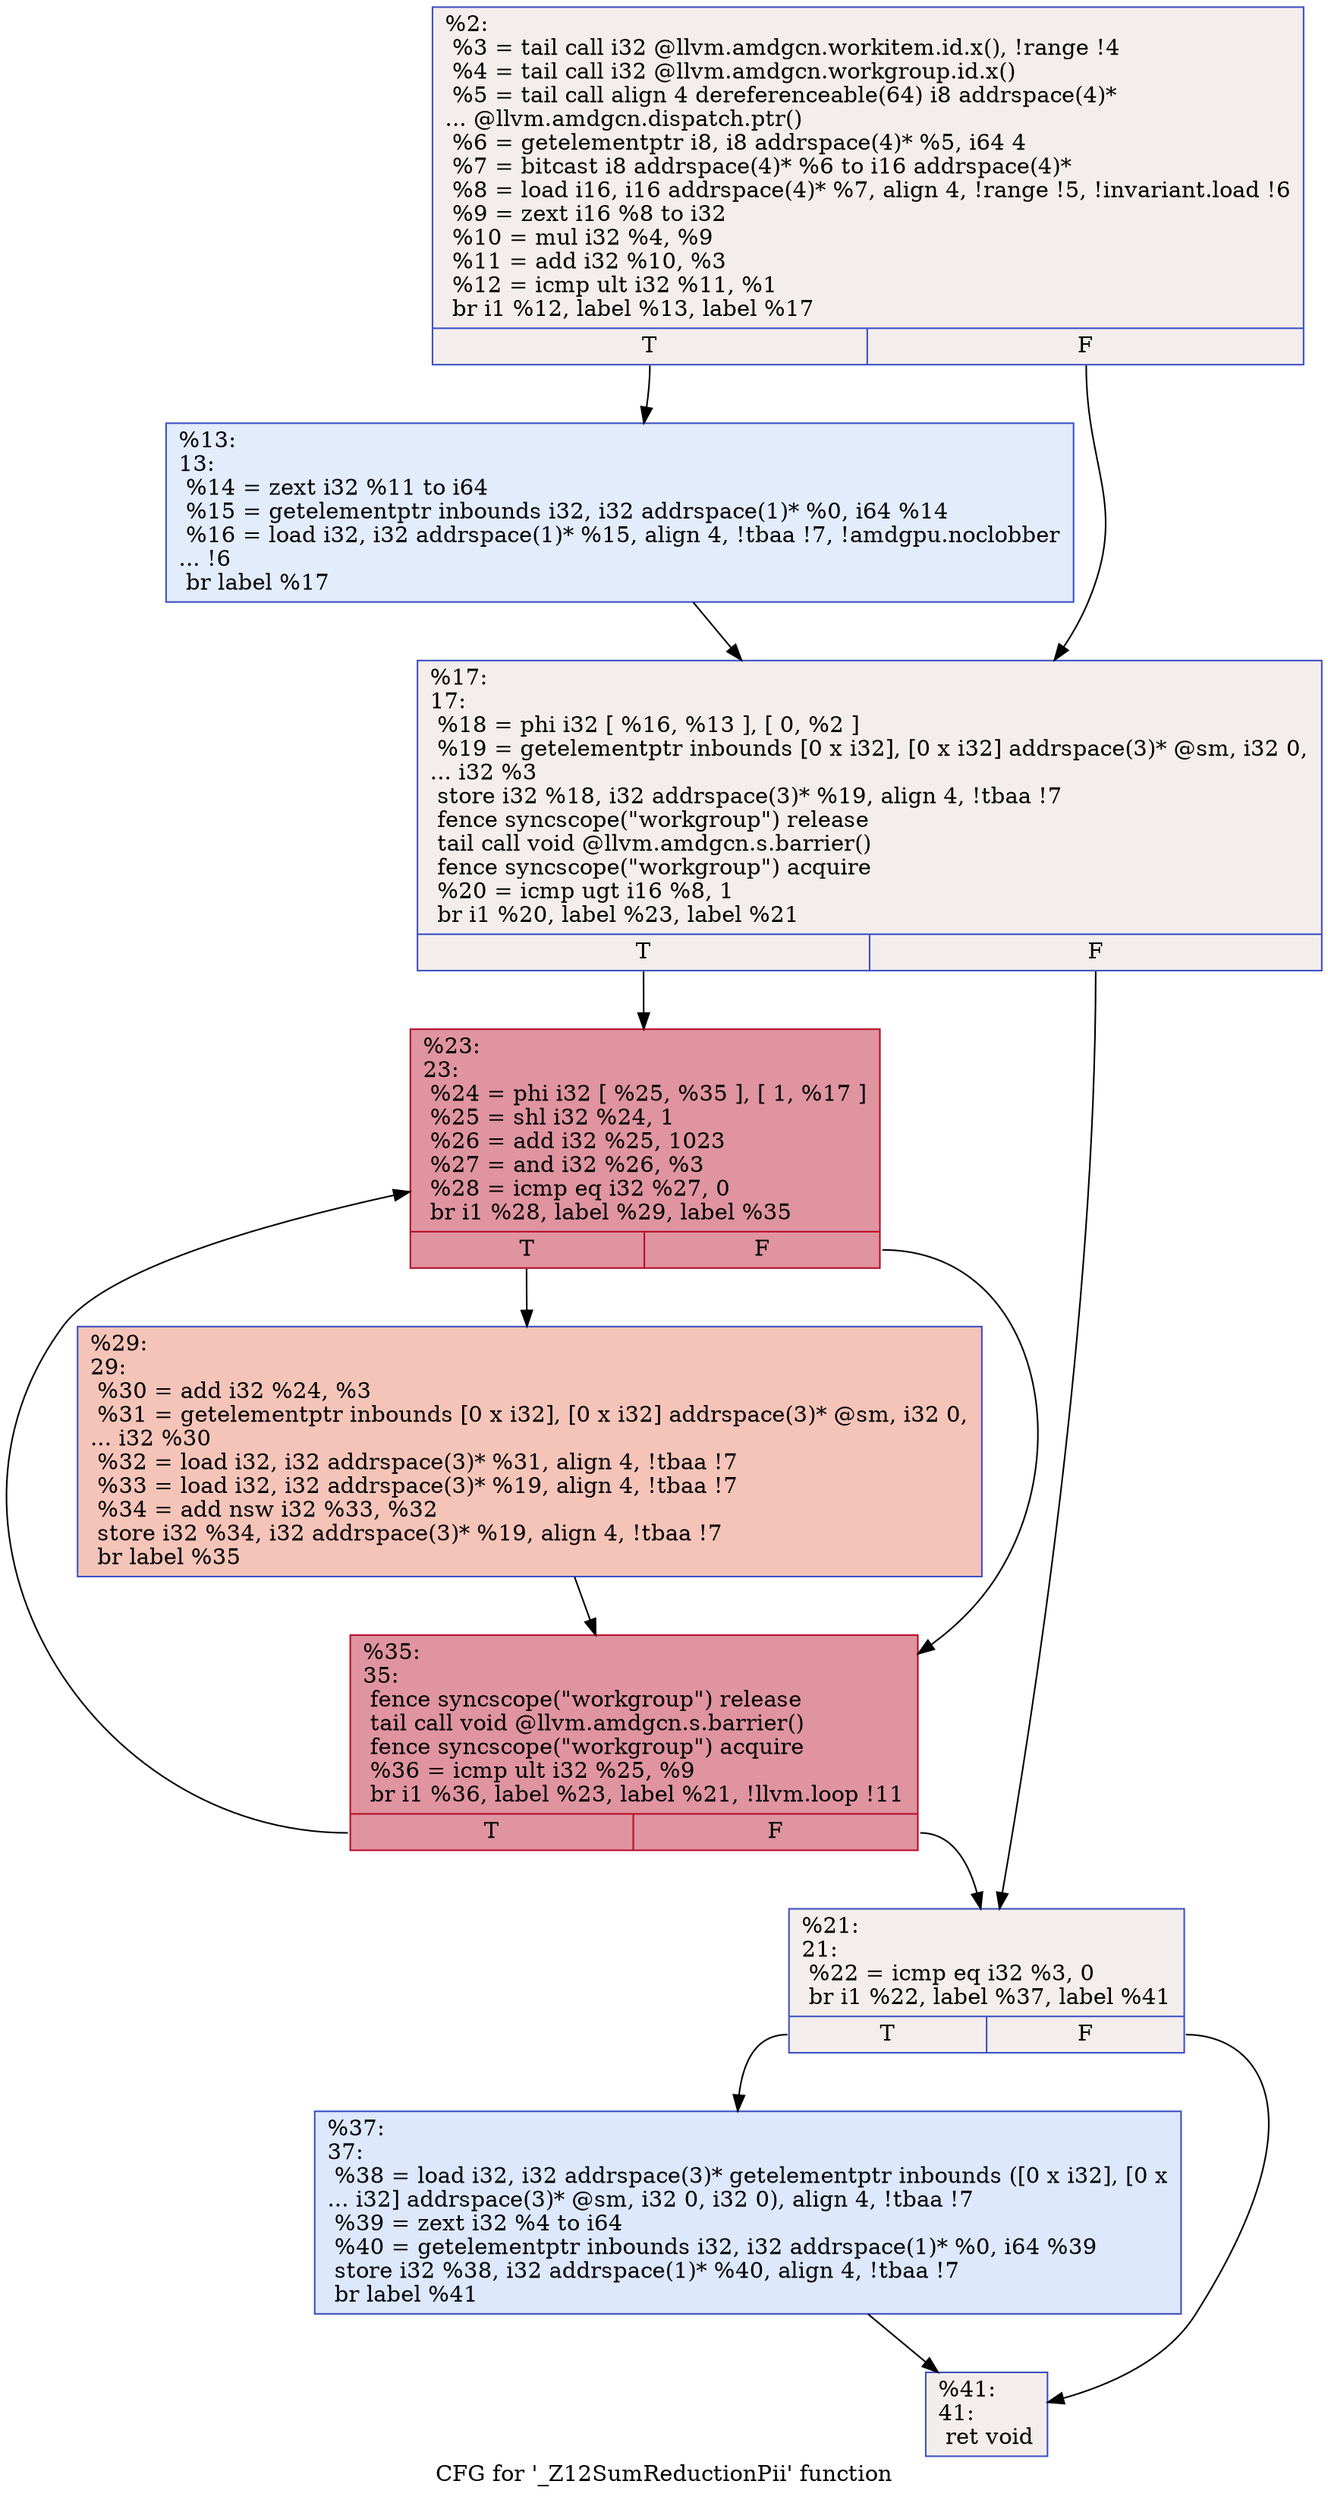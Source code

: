 digraph "CFG for '_Z12SumReductionPii' function" {
	label="CFG for '_Z12SumReductionPii' function";

	Node0x542cd60 [shape=record,color="#3d50c3ff", style=filled, fillcolor="#e3d9d370",label="{%2:\l  %3 = tail call i32 @llvm.amdgcn.workitem.id.x(), !range !4\l  %4 = tail call i32 @llvm.amdgcn.workgroup.id.x()\l  %5 = tail call align 4 dereferenceable(64) i8 addrspace(4)*\l... @llvm.amdgcn.dispatch.ptr()\l  %6 = getelementptr i8, i8 addrspace(4)* %5, i64 4\l  %7 = bitcast i8 addrspace(4)* %6 to i16 addrspace(4)*\l  %8 = load i16, i16 addrspace(4)* %7, align 4, !range !5, !invariant.load !6\l  %9 = zext i16 %8 to i32\l  %10 = mul i32 %4, %9\l  %11 = add i32 %10, %3\l  %12 = icmp ult i32 %11, %1\l  br i1 %12, label %13, label %17\l|{<s0>T|<s1>F}}"];
	Node0x542cd60:s0 -> Node0x542dd00;
	Node0x542cd60:s1 -> Node0x542ed20;
	Node0x542dd00 [shape=record,color="#3d50c3ff", style=filled, fillcolor="#bfd3f670",label="{%13:\l13:                                               \l  %14 = zext i32 %11 to i64\l  %15 = getelementptr inbounds i32, i32 addrspace(1)* %0, i64 %14\l  %16 = load i32, i32 addrspace(1)* %15, align 4, !tbaa !7, !amdgpu.noclobber\l... !6\l  br label %17\l}"];
	Node0x542dd00 -> Node0x542ed20;
	Node0x542ed20 [shape=record,color="#3d50c3ff", style=filled, fillcolor="#e3d9d370",label="{%17:\l17:                                               \l  %18 = phi i32 [ %16, %13 ], [ 0, %2 ]\l  %19 = getelementptr inbounds [0 x i32], [0 x i32] addrspace(3)* @sm, i32 0,\l... i32 %3\l  store i32 %18, i32 addrspace(3)* %19, align 4, !tbaa !7\l  fence syncscope(\"workgroup\") release\l  tail call void @llvm.amdgcn.s.barrier()\l  fence syncscope(\"workgroup\") acquire\l  %20 = icmp ugt i16 %8, 1\l  br i1 %20, label %23, label %21\l|{<s0>T|<s1>F}}"];
	Node0x542ed20:s0 -> Node0x54303f0;
	Node0x542ed20:s1 -> Node0x5430480;
	Node0x5430480 [shape=record,color="#3d50c3ff", style=filled, fillcolor="#e3d9d370",label="{%21:\l21:                                               \l  %22 = icmp eq i32 %3, 0\l  br i1 %22, label %37, label %41\l|{<s0>T|<s1>F}}"];
	Node0x5430480:s0 -> Node0x5430650;
	Node0x5430480:s1 -> Node0x54306a0;
	Node0x54303f0 [shape=record,color="#b70d28ff", style=filled, fillcolor="#b70d2870",label="{%23:\l23:                                               \l  %24 = phi i32 [ %25, %35 ], [ 1, %17 ]\l  %25 = shl i32 %24, 1\l  %26 = add i32 %25, 1023\l  %27 = and i32 %26, %3\l  %28 = icmp eq i32 %27, 0\l  br i1 %28, label %29, label %35\l|{<s0>T|<s1>F}}"];
	Node0x54303f0:s0 -> Node0x5430bc0;
	Node0x54303f0:s1 -> Node0x5430810;
	Node0x5430bc0 [shape=record,color="#3d50c3ff", style=filled, fillcolor="#e97a5f70",label="{%29:\l29:                                               \l  %30 = add i32 %24, %3\l  %31 = getelementptr inbounds [0 x i32], [0 x i32] addrspace(3)* @sm, i32 0,\l... i32 %30\l  %32 = load i32, i32 addrspace(3)* %31, align 4, !tbaa !7\l  %33 = load i32, i32 addrspace(3)* %19, align 4, !tbaa !7\l  %34 = add nsw i32 %33, %32\l  store i32 %34, i32 addrspace(3)* %19, align 4, !tbaa !7\l  br label %35\l}"];
	Node0x5430bc0 -> Node0x5430810;
	Node0x5430810 [shape=record,color="#b70d28ff", style=filled, fillcolor="#b70d2870",label="{%35:\l35:                                               \l  fence syncscope(\"workgroup\") release\l  tail call void @llvm.amdgcn.s.barrier()\l  fence syncscope(\"workgroup\") acquire\l  %36 = icmp ult i32 %25, %9\l  br i1 %36, label %23, label %21, !llvm.loop !11\l|{<s0>T|<s1>F}}"];
	Node0x5430810:s0 -> Node0x54303f0;
	Node0x5430810:s1 -> Node0x5430480;
	Node0x5430650 [shape=record,color="#3d50c3ff", style=filled, fillcolor="#b2ccfb70",label="{%37:\l37:                                               \l  %38 = load i32, i32 addrspace(3)* getelementptr inbounds ([0 x i32], [0 x\l... i32] addrspace(3)* @sm, i32 0, i32 0), align 4, !tbaa !7\l  %39 = zext i32 %4 to i64\l  %40 = getelementptr inbounds i32, i32 addrspace(1)* %0, i64 %39\l  store i32 %38, i32 addrspace(1)* %40, align 4, !tbaa !7\l  br label %41\l}"];
	Node0x5430650 -> Node0x54306a0;
	Node0x54306a0 [shape=record,color="#3d50c3ff", style=filled, fillcolor="#e3d9d370",label="{%41:\l41:                                               \l  ret void\l}"];
}
